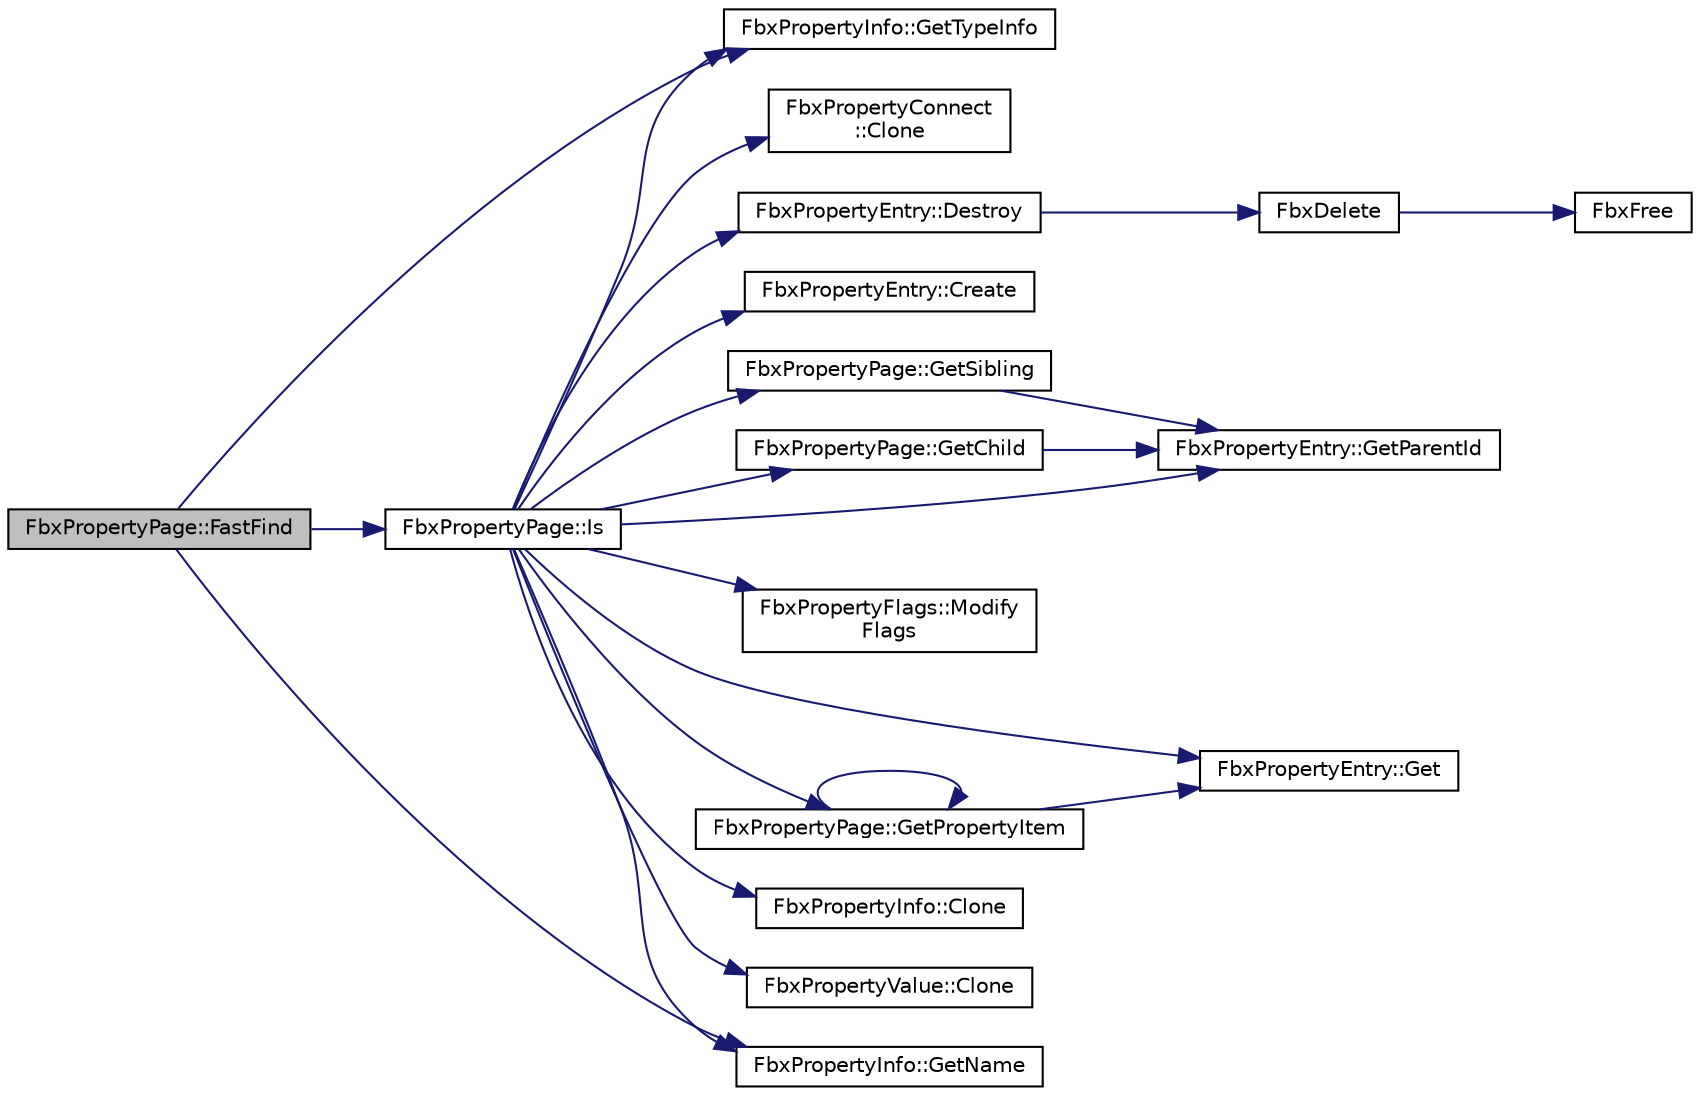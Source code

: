 digraph "FbxPropertyPage::FastFind"
{
  edge [fontname="Helvetica",fontsize="10",labelfontname="Helvetica",labelfontsize="10"];
  node [fontname="Helvetica",fontsize="10",shape=record];
  rankdir="LR";
  Node88 [label="FbxPropertyPage::FastFind",height=0.2,width=0.4,color="black", fillcolor="grey75", style="filled", fontcolor="black"];
  Node88 -> Node89 [color="midnightblue",fontsize="10",style="solid",fontname="Helvetica"];
  Node89 [label="FbxPropertyInfo::GetTypeInfo",height=0.2,width=0.4,color="black", fillcolor="white", style="filled",URL="$class_fbx_property_info.html#adef9c91ef693e2c4eb6a918c086f4789"];
  Node88 -> Node90 [color="midnightblue",fontsize="10",style="solid",fontname="Helvetica"];
  Node90 [label="FbxPropertyPage::Is",height=0.2,width=0.4,color="black", fillcolor="white", style="filled",URL="$class_fbx_property_page.html#a8bc4d86023cb4e9d067e2d99c9911e7f"];
  Node90 -> Node91 [color="midnightblue",fontsize="10",style="solid",fontname="Helvetica"];
  Node91 [label="FbxPropertyEntry::Create",height=0.2,width=0.4,color="black", fillcolor="white", style="filled",URL="$class_fbx_property_entry.html#a7bdf080b6151e2cf42444c207cdd454b"];
  Node90 -> Node92 [color="midnightblue",fontsize="10",style="solid",fontname="Helvetica"];
  Node92 [label="FbxPropertyEntry::GetParentId",height=0.2,width=0.4,color="black", fillcolor="white", style="filled",URL="$class_fbx_property_entry.html#a56b169256d5fa6b43c2a054a55a34c30"];
  Node90 -> Node93 [color="midnightblue",fontsize="10",style="solid",fontname="Helvetica"];
  Node93 [label="FbxPropertyEntry::Destroy",height=0.2,width=0.4,color="black", fillcolor="white", style="filled",URL="$class_fbx_property_entry.html#af8621889726e9c80d78bfabc039720dc"];
  Node93 -> Node94 [color="midnightblue",fontsize="10",style="solid",fontname="Helvetica"];
  Node94 [label="FbxDelete",height=0.2,width=0.4,color="black", fillcolor="white", style="filled",URL="$fbxalloc_8h.html#a55138f34ac93c519a78f624178c128d6",tooltip="Deletion policy for pointer template classes that uses the FbxDelete() function. "];
  Node94 -> Node95 [color="midnightblue",fontsize="10",style="solid",fontname="Helvetica"];
  Node95 [label="FbxFree",height=0.2,width=0.4,color="black", fillcolor="white", style="filled",URL="$fbxalloc_8h.html#a8252906713d55f4c56e7ba84221d3852"];
  Node90 -> Node96 [color="midnightblue",fontsize="10",style="solid",fontname="Helvetica"];
  Node96 [label="FbxPropertyEntry::Get",height=0.2,width=0.4,color="black", fillcolor="white", style="filled",URL="$class_fbx_property_entry.html#ae91a2951a81cd0906ffa15c6d7c9abe4"];
  Node90 -> Node97 [color="midnightblue",fontsize="10",style="solid",fontname="Helvetica"];
  Node97 [label="FbxPropertyFlags::Modify\lFlags",height=0.2,width=0.4,color="black", fillcolor="white", style="filled",URL="$class_fbx_property_flags.html#a639336bbcff51b3a39768be85f030fab"];
  Node90 -> Node98 [color="midnightblue",fontsize="10",style="solid",fontname="Helvetica"];
  Node98 [label="FbxPropertyInfo::GetName",height=0.2,width=0.4,color="black", fillcolor="white", style="filled",URL="$class_fbx_property_info.html#af06f1b9f0f8505414e1cf85cc87cfb2a"];
  Node90 -> Node89 [color="midnightblue",fontsize="10",style="solid",fontname="Helvetica"];
  Node90 -> Node99 [color="midnightblue",fontsize="10",style="solid",fontname="Helvetica"];
  Node99 [label="FbxPropertyPage::GetChild",height=0.2,width=0.4,color="black", fillcolor="white", style="filled",URL="$class_fbx_property_page.html#ad81e99053d530929db810ddb3ffc7637"];
  Node99 -> Node92 [color="midnightblue",fontsize="10",style="solid",fontname="Helvetica"];
  Node90 -> Node100 [color="midnightblue",fontsize="10",style="solid",fontname="Helvetica"];
  Node100 [label="FbxPropertyPage::GetPropertyItem",height=0.2,width=0.4,color="black", fillcolor="white", style="filled",URL="$class_fbx_property_page.html#a8a4190bff3b6acdc5adda7350cd0367d"];
  Node100 -> Node96 [color="midnightblue",fontsize="10",style="solid",fontname="Helvetica"];
  Node100 -> Node100 [color="midnightblue",fontsize="10",style="solid",fontname="Helvetica"];
  Node90 -> Node101 [color="midnightblue",fontsize="10",style="solid",fontname="Helvetica"];
  Node101 [label="FbxPropertyInfo::Clone",height=0.2,width=0.4,color="black", fillcolor="white", style="filled",URL="$class_fbx_property_info.html#a2eacb232583e5bcb8f4abc5f6689b3b7"];
  Node90 -> Node102 [color="midnightblue",fontsize="10",style="solid",fontname="Helvetica"];
  Node102 [label="FbxPropertyValue::Clone",height=0.2,width=0.4,color="black", fillcolor="white", style="filled",URL="$class_fbx_property_value.html#a75133be7d5fcb9013955a940726d17da"];
  Node90 -> Node103 [color="midnightblue",fontsize="10",style="solid",fontname="Helvetica"];
  Node103 [label="FbxPropertyConnect\l::Clone",height=0.2,width=0.4,color="black", fillcolor="white", style="filled",URL="$class_fbx_property_connect.html#aff713a2a67f9a1cfb0ecad7e548304ea"];
  Node90 -> Node104 [color="midnightblue",fontsize="10",style="solid",fontname="Helvetica"];
  Node104 [label="FbxPropertyPage::GetSibling",height=0.2,width=0.4,color="black", fillcolor="white", style="filled",URL="$class_fbx_property_page.html#afdfaca9fe375ee1254478340f707f7c5"];
  Node104 -> Node92 [color="midnightblue",fontsize="10",style="solid",fontname="Helvetica"];
  Node88 -> Node98 [color="midnightblue",fontsize="10",style="solid",fontname="Helvetica"];
}
